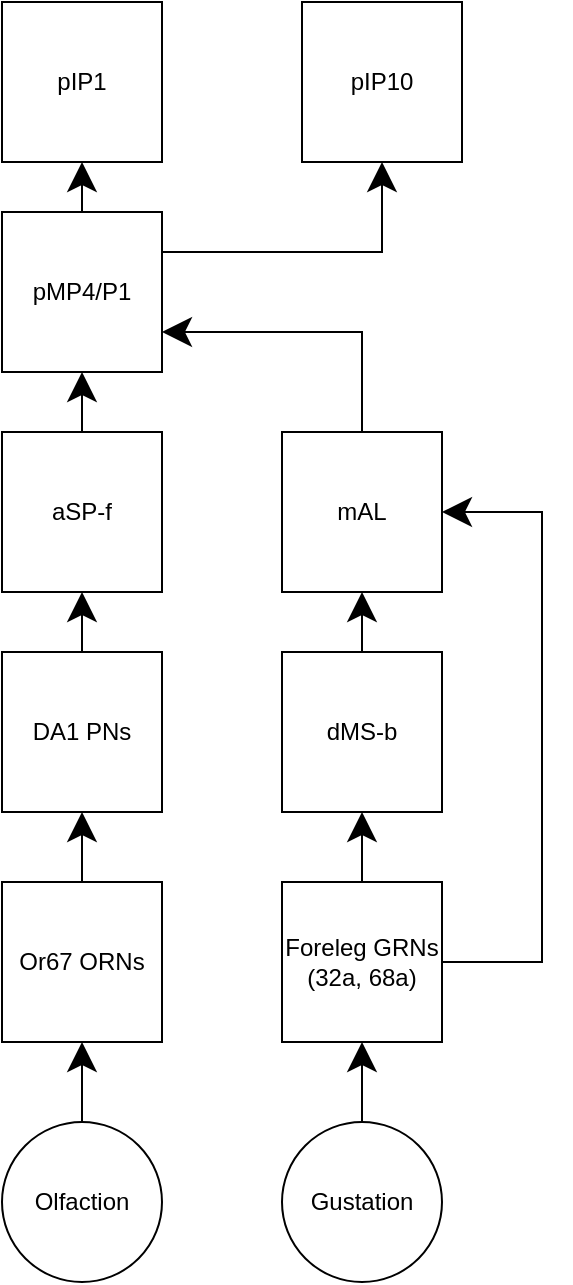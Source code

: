 <mxfile version="13.7.4" type="github" pages="7">
  <diagram id="HAEKMg4tziKl4eJ4Gmnb" name="Kohl et al 2015">
    <mxGraphModel dx="1422" dy="883" grid="1" gridSize="10" guides="1" tooltips="1" connect="1" arrows="1" fold="1" page="1" pageScale="1" pageWidth="850" pageHeight="1100" math="0" shadow="0">
      <root>
        <mxCell id="x3MN4nBLzFLnivgzi9mp-0" />
        <mxCell id="x3MN4nBLzFLnivgzi9mp-1" parent="x3MN4nBLzFLnivgzi9mp-0" />
        <mxCell id="x3MN4nBLzFLnivgzi9mp-2" style="edgeStyle=orthogonalEdgeStyle;rounded=0;orthogonalLoop=1;jettySize=auto;html=1;exitX=0.5;exitY=0;exitDx=0;exitDy=0;entryX=1;entryY=0.75;entryDx=0;entryDy=0;endArrow=classic;endFill=1;endSize=12;" parent="x3MN4nBLzFLnivgzi9mp-1" source="x3MN4nBLzFLnivgzi9mp-3" target="x3MN4nBLzFLnivgzi9mp-8" edge="1">
          <mxGeometry relative="1" as="geometry" />
        </mxCell>
        <mxCell id="x3MN4nBLzFLnivgzi9mp-3" value="&lt;div align=&quot;center&quot;&gt;mAL&lt;/div&gt;" style="whiteSpace=wrap;html=1;aspect=fixed;align=center;" parent="x3MN4nBLzFLnivgzi9mp-1" vertex="1">
          <mxGeometry x="163" y="235" width="80" height="80" as="geometry" />
        </mxCell>
        <mxCell id="x3MN4nBLzFLnivgzi9mp-4" value="pIP10" style="whiteSpace=wrap;html=1;aspect=fixed;align=center;" parent="x3MN4nBLzFLnivgzi9mp-1" vertex="1">
          <mxGeometry x="173" y="20" width="80" height="80" as="geometry" />
        </mxCell>
        <mxCell id="x3MN4nBLzFLnivgzi9mp-5" value="&lt;div align=&quot;center&quot;&gt;pIP1&lt;/div&gt;" style="whiteSpace=wrap;html=1;aspect=fixed;align=center;" parent="x3MN4nBLzFLnivgzi9mp-1" vertex="1">
          <mxGeometry x="23" y="20" width="80" height="80" as="geometry" />
        </mxCell>
        <mxCell id="x3MN4nBLzFLnivgzi9mp-6" style="edgeStyle=orthogonalEdgeStyle;rounded=0;orthogonalLoop=1;jettySize=auto;html=1;endArrow=classic;endFill=1;endSize=12;" parent="x3MN4nBLzFLnivgzi9mp-1" source="x3MN4nBLzFLnivgzi9mp-8" target="x3MN4nBLzFLnivgzi9mp-5" edge="1">
          <mxGeometry relative="1" as="geometry" />
        </mxCell>
        <mxCell id="x3MN4nBLzFLnivgzi9mp-7" style="edgeStyle=orthogonalEdgeStyle;rounded=0;orthogonalLoop=1;jettySize=auto;html=1;exitX=1;exitY=0.25;exitDx=0;exitDy=0;entryX=0.5;entryY=1;entryDx=0;entryDy=0;endArrow=classic;endFill=1;endSize=12;" parent="x3MN4nBLzFLnivgzi9mp-1" source="x3MN4nBLzFLnivgzi9mp-8" target="x3MN4nBLzFLnivgzi9mp-4" edge="1">
          <mxGeometry relative="1" as="geometry" />
        </mxCell>
        <mxCell id="x3MN4nBLzFLnivgzi9mp-8" value="pMP4/P1" style="whiteSpace=wrap;html=1;aspect=fixed;align=center;" parent="x3MN4nBLzFLnivgzi9mp-1" vertex="1">
          <mxGeometry x="23" y="125" width="80" height="80" as="geometry" />
        </mxCell>
        <mxCell id="x3MN4nBLzFLnivgzi9mp-9" style="edgeStyle=orthogonalEdgeStyle;rounded=0;orthogonalLoop=1;jettySize=auto;html=1;endArrow=classic;endFill=1;endSize=12;" parent="x3MN4nBLzFLnivgzi9mp-1" source="x3MN4nBLzFLnivgzi9mp-10" target="x3MN4nBLzFLnivgzi9mp-8" edge="1">
          <mxGeometry relative="1" as="geometry" />
        </mxCell>
        <mxCell id="x3MN4nBLzFLnivgzi9mp-10" value="aSP-f" style="whiteSpace=wrap;html=1;aspect=fixed;align=center;" parent="x3MN4nBLzFLnivgzi9mp-1" vertex="1">
          <mxGeometry x="23" y="235" width="80" height="80" as="geometry" />
        </mxCell>
        <mxCell id="x3MN4nBLzFLnivgzi9mp-11" style="edgeStyle=orthogonalEdgeStyle;rounded=0;orthogonalLoop=1;jettySize=auto;html=1;endArrow=classic;endFill=1;endSize=12;" parent="x3MN4nBLzFLnivgzi9mp-1" source="x3MN4nBLzFLnivgzi9mp-12" target="x3MN4nBLzFLnivgzi9mp-10" edge="1">
          <mxGeometry relative="1" as="geometry" />
        </mxCell>
        <mxCell id="x3MN4nBLzFLnivgzi9mp-12" value="DA1 PNs" style="whiteSpace=wrap;html=1;aspect=fixed;align=center;" parent="x3MN4nBLzFLnivgzi9mp-1" vertex="1">
          <mxGeometry x="23" y="345" width="80" height="80" as="geometry" />
        </mxCell>
        <mxCell id="x3MN4nBLzFLnivgzi9mp-13" style="edgeStyle=orthogonalEdgeStyle;rounded=0;orthogonalLoop=1;jettySize=auto;html=1;entryX=0.5;entryY=1;entryDx=0;entryDy=0;endArrow=classic;endFill=1;endSize=12;" parent="x3MN4nBLzFLnivgzi9mp-1" source="x3MN4nBLzFLnivgzi9mp-14" target="x3MN4nBLzFLnivgzi9mp-3" edge="1">
          <mxGeometry relative="1" as="geometry" />
        </mxCell>
        <mxCell id="x3MN4nBLzFLnivgzi9mp-14" value="dMS-b" style="whiteSpace=wrap;html=1;aspect=fixed;align=center;" parent="x3MN4nBLzFLnivgzi9mp-1" vertex="1">
          <mxGeometry x="163" y="345" width="80" height="80" as="geometry" />
        </mxCell>
        <mxCell id="x3MN4nBLzFLnivgzi9mp-15" style="edgeStyle=orthogonalEdgeStyle;rounded=0;orthogonalLoop=1;jettySize=auto;html=1;exitX=0.5;exitY=0;exitDx=0;exitDy=0;entryX=0.5;entryY=1;entryDx=0;entryDy=0;endArrow=classic;endFill=1;endSize=12;" parent="x3MN4nBLzFLnivgzi9mp-1" source="x3MN4nBLzFLnivgzi9mp-16" target="x3MN4nBLzFLnivgzi9mp-12" edge="1">
          <mxGeometry relative="1" as="geometry" />
        </mxCell>
        <mxCell id="x3MN4nBLzFLnivgzi9mp-16" value="Or67 ORNs" style="whiteSpace=wrap;html=1;aspect=fixed;align=center;" parent="x3MN4nBLzFLnivgzi9mp-1" vertex="1">
          <mxGeometry x="23" y="460" width="80" height="80" as="geometry" />
        </mxCell>
        <mxCell id="x3MN4nBLzFLnivgzi9mp-17" style="edgeStyle=orthogonalEdgeStyle;rounded=0;orthogonalLoop=1;jettySize=auto;html=1;exitX=0.5;exitY=0;exitDx=0;exitDy=0;entryX=0.5;entryY=1;entryDx=0;entryDy=0;endArrow=classic;endFill=1;endSize=12;" parent="x3MN4nBLzFLnivgzi9mp-1" source="x3MN4nBLzFLnivgzi9mp-19" target="x3MN4nBLzFLnivgzi9mp-14" edge="1">
          <mxGeometry relative="1" as="geometry" />
        </mxCell>
        <mxCell id="x3MN4nBLzFLnivgzi9mp-18" style="edgeStyle=orthogonalEdgeStyle;rounded=0;orthogonalLoop=1;jettySize=auto;html=1;exitX=1;exitY=0.5;exitDx=0;exitDy=0;entryX=1;entryY=0.5;entryDx=0;entryDy=0;endArrow=classic;endFill=1;endSize=12;" parent="x3MN4nBLzFLnivgzi9mp-1" source="x3MN4nBLzFLnivgzi9mp-19" target="x3MN4nBLzFLnivgzi9mp-3" edge="1">
          <mxGeometry relative="1" as="geometry">
            <Array as="points">
              <mxPoint x="293" y="500" />
              <mxPoint x="293" y="275" />
            </Array>
          </mxGeometry>
        </mxCell>
        <mxCell id="x3MN4nBLzFLnivgzi9mp-19" value="Foreleg GRNs (32a, 68a)" style="whiteSpace=wrap;html=1;aspect=fixed;align=center;" parent="x3MN4nBLzFLnivgzi9mp-1" vertex="1">
          <mxGeometry x="163" y="460" width="80" height="80" as="geometry" />
        </mxCell>
        <mxCell id="x3MN4nBLzFLnivgzi9mp-20" style="edgeStyle=orthogonalEdgeStyle;rounded=0;orthogonalLoop=1;jettySize=auto;html=1;exitX=0.5;exitY=0;exitDx=0;exitDy=0;entryX=0.5;entryY=1;entryDx=0;entryDy=0;endArrow=classic;endFill=1;endSize=12;" parent="x3MN4nBLzFLnivgzi9mp-1" source="x3MN4nBLzFLnivgzi9mp-21" target="x3MN4nBLzFLnivgzi9mp-16" edge="1">
          <mxGeometry relative="1" as="geometry" />
        </mxCell>
        <mxCell id="x3MN4nBLzFLnivgzi9mp-21" value="Olfaction" style="ellipse;whiteSpace=wrap;html=1;aspect=fixed;" parent="x3MN4nBLzFLnivgzi9mp-1" vertex="1">
          <mxGeometry x="23" y="580" width="80" height="80" as="geometry" />
        </mxCell>
        <mxCell id="x3MN4nBLzFLnivgzi9mp-22" style="edgeStyle=orthogonalEdgeStyle;rounded=0;orthogonalLoop=1;jettySize=auto;html=1;exitX=0.5;exitY=0;exitDx=0;exitDy=0;endArrow=classic;endFill=1;endSize=12;" parent="x3MN4nBLzFLnivgzi9mp-1" source="x3MN4nBLzFLnivgzi9mp-23" target="x3MN4nBLzFLnivgzi9mp-19" edge="1">
          <mxGeometry relative="1" as="geometry" />
        </mxCell>
        <mxCell id="x3MN4nBLzFLnivgzi9mp-23" value="Gustation" style="ellipse;whiteSpace=wrap;html=1;aspect=fixed;" parent="x3MN4nBLzFLnivgzi9mp-1" vertex="1">
          <mxGeometry x="163" y="580" width="80" height="80" as="geometry" />
        </mxCell>
      </root>
    </mxGraphModel>
  </diagram>
  <diagram id="xgtrVyqsmGZuX8xLal1F" name="Lenschow et al 2020">
    <mxGraphModel dx="1422" dy="803" grid="1" gridSize="10" guides="1" tooltips="1" connect="1" arrows="1" fold="1" page="1" pageScale="1" pageWidth="850" pageHeight="1100" math="0" shadow="0">
      <root>
        <mxCell id="jmsPf2MKaHgtDsL1jpYL-0" />
        <mxCell id="jmsPf2MKaHgtDsL1jpYL-1" parent="jmsPf2MKaHgtDsL1jpYL-0" />
        <mxCell id="2bMYdWWOetrubPTTGAmI-21" style="edgeStyle=orthogonalEdgeStyle;rounded=0;orthogonalLoop=1;jettySize=auto;html=1;entryX=0.5;entryY=1;entryDx=0;entryDy=0;" parent="jmsPf2MKaHgtDsL1jpYL-1" source="2bMYdWWOetrubPTTGAmI-1" target="2bMYdWWOetrubPTTGAmI-3" edge="1">
          <mxGeometry relative="1" as="geometry" />
        </mxCell>
        <mxCell id="2bMYdWWOetrubPTTGAmI-23" style="edgeStyle=orthogonalEdgeStyle;rounded=0;orthogonalLoop=1;jettySize=auto;html=1;entryX=0.5;entryY=1;entryDx=0;entryDy=0;" parent="jmsPf2MKaHgtDsL1jpYL-1" source="2bMYdWWOetrubPTTGAmI-1" target="2bMYdWWOetrubPTTGAmI-2" edge="1">
          <mxGeometry relative="1" as="geometry" />
        </mxCell>
        <mxCell id="2bMYdWWOetrubPTTGAmI-1" value="vAB3" style="whiteSpace=wrap;html=1;aspect=fixed;" parent="jmsPf2MKaHgtDsL1jpYL-1" vertex="1">
          <mxGeometry x="405" y="305" width="80" height="80" as="geometry" />
        </mxCell>
        <mxCell id="2bMYdWWOetrubPTTGAmI-2" value="mAL" style="whiteSpace=wrap;html=1;aspect=fixed;" parent="jmsPf2MKaHgtDsL1jpYL-1" vertex="1">
          <mxGeometry x="290" y="190" width="80" height="80" as="geometry" />
        </mxCell>
        <mxCell id="2bMYdWWOetrubPTTGAmI-3" value="P1" style="whiteSpace=wrap;html=1;aspect=fixed;" parent="jmsPf2MKaHgtDsL1jpYL-1" vertex="1">
          <mxGeometry x="405" y="90" width="80" height="80" as="geometry" />
        </mxCell>
        <mxCell id="2bMYdWWOetrubPTTGAmI-9" value="" style="edgeStyle=segmentEdgeStyle;endArrow=oval;html=1;exitX=0.5;exitY=0;exitDx=0;exitDy=0;endSize=12;endFill=1;" parent="jmsPf2MKaHgtDsL1jpYL-1" source="2bMYdWWOetrubPTTGAmI-2" edge="1">
          <mxGeometry width="50" height="50" relative="1" as="geometry">
            <mxPoint x="630" y="360" as="sourcePoint" />
            <mxPoint x="400" y="150" as="targetPoint" />
            <Array as="points">
              <mxPoint x="330" y="150" />
            </Array>
          </mxGeometry>
        </mxCell>
        <mxCell id="2bMYdWWOetrubPTTGAmI-12" style="edgeStyle=orthogonalEdgeStyle;rounded=0;orthogonalLoop=1;jettySize=auto;html=1;entryX=0.5;entryY=1;entryDx=0;entryDy=0;" parent="jmsPf2MKaHgtDsL1jpYL-1" source="2bMYdWWOetrubPTTGAmI-10" target="2bMYdWWOetrubPTTGAmI-11" edge="1">
          <mxGeometry relative="1" as="geometry" />
        </mxCell>
        <mxCell id="2bMYdWWOetrubPTTGAmI-10" value="&lt;div&gt;IR52a&lt;/div&gt;&lt;div&gt;(wing)&lt;br&gt;&lt;/div&gt;" style="whiteSpace=wrap;html=1;aspect=fixed;align=center;" parent="jmsPf2MKaHgtDsL1jpYL-1" vertex="1">
          <mxGeometry x="625" y="305" width="80" height="80" as="geometry" />
        </mxCell>
        <mxCell id="2bMYdWWOetrubPTTGAmI-11" value="SEZ" style="whiteSpace=wrap;html=1;aspect=fixed;align=center;" parent="jmsPf2MKaHgtDsL1jpYL-1" vertex="1">
          <mxGeometry x="625" y="160" width="80" height="80" as="geometry" />
        </mxCell>
        <mxCell id="2bMYdWWOetrubPTTGAmI-22" style="edgeStyle=orthogonalEdgeStyle;rounded=0;orthogonalLoop=1;jettySize=auto;html=1;entryX=1;entryY=0.5;entryDx=0;entryDy=0;exitX=0.5;exitY=0;exitDx=0;exitDy=0;" parent="jmsPf2MKaHgtDsL1jpYL-1" source="2bMYdWWOetrubPTTGAmI-17" target="2bMYdWWOetrubPTTGAmI-3" edge="1">
          <mxGeometry relative="1" as="geometry" />
        </mxCell>
        <mxCell id="2bMYdWWOetrubPTTGAmI-17" value="&lt;div&gt;PPN1&lt;br&gt;&lt;/div&gt;" style="whiteSpace=wrap;html=1;aspect=fixed;align=center;" parent="jmsPf2MKaHgtDsL1jpYL-1" vertex="1">
          <mxGeometry x="515" y="305" width="80" height="80" as="geometry" />
        </mxCell>
        <mxCell id="2bMYdWWOetrubPTTGAmI-25" value="&lt;div align=&quot;center&quot;&gt;Activating leads to &lt;br&gt;&lt;/div&gt;&lt;div align=&quot;center&quot;&gt;robust courtship initiation.&lt;/div&gt;" style="text;whiteSpace=wrap;html=1;align=center;" parent="jmsPf2MKaHgtDsL1jpYL-1" vertex="1">
          <mxGeometry x="590" y="410" width="150" height="30" as="geometry" />
        </mxCell>
        <mxCell id="2bMYdWWOetrubPTTGAmI-26" value="Courtship Initiation [IN MALES]" style="text;html=1;strokeColor=none;fillColor=none;align=center;verticalAlign=middle;whiteSpace=wrap;rounded=0;" parent="jmsPf2MKaHgtDsL1jpYL-1" vertex="1">
          <mxGeometry x="400" y="30" width="180" height="20" as="geometry" />
        </mxCell>
        <mxCell id="2bMYdWWOetrubPTTGAmI-27" value="&lt;div&gt;female pheromonal cues&lt;/div&gt;&lt;div&gt;and&lt;/div&gt;&lt;div&gt;promoting courtship&lt;/div&gt;" style="text;html=1;align=center;verticalAlign=middle;resizable=0;points=[];autosize=1;" parent="jmsPf2MKaHgtDsL1jpYL-1" vertex="1">
          <mxGeometry x="420" y="400" width="150" height="50" as="geometry" />
        </mxCell>
        <mxCell id="2bMYdWWOetrubPTTGAmI-33" style="edgeStyle=orthogonalEdgeStyle;rounded=0;orthogonalLoop=1;jettySize=auto;html=1;entryX=0;entryY=0.5;entryDx=0;entryDy=0;endArrow=classic;endFill=1;exitX=0.5;exitY=0;exitDx=0;exitDy=0;" parent="jmsPf2MKaHgtDsL1jpYL-1" source="2bMYdWWOetrubPTTGAmI-28" target="2bMYdWWOetrubPTTGAmI-3" edge="1">
          <mxGeometry relative="1" as="geometry">
            <Array as="points">
              <mxPoint x="117" y="130" />
            </Array>
          </mxGeometry>
        </mxCell>
        <mxCell id="2bMYdWWOetrubPTTGAmI-28" value="DC1 (?)" style="whiteSpace=wrap;html=1;aspect=fixed;align=center;" parent="jmsPf2MKaHgtDsL1jpYL-1" vertex="1">
          <mxGeometry x="76.5" y="250" width="80" height="80" as="geometry" />
        </mxCell>
        <mxCell id="2bMYdWWOetrubPTTGAmI-30" value="&lt;div&gt;DC1 combined with LC1 transmit cVA information to P1, having a net balance inhibition.&lt;br&gt;&lt;/div&gt;&lt;div&gt;&lt;br&gt;&lt;/div&gt;&lt;div&gt;male recognition and &lt;br&gt;&lt;/div&gt;&lt;div&gt;net inhibition of P1 and courtship/aggression.&lt;/div&gt;" style="text;whiteSpace=wrap;html=1;align=center;" parent="jmsPf2MKaHgtDsL1jpYL-1" vertex="1">
          <mxGeometry x="20" y="370" width="147" height="130" as="geometry" />
        </mxCell>
        <mxCell id="a_C44FrdEQaE3YpkFW8d-0" value="&lt;div&gt;PPN1&lt;br&gt;&lt;/div&gt;" style="whiteSpace=wrap;html=1;aspect=fixed;align=center;" parent="jmsPf2MKaHgtDsL1jpYL-1" vertex="1">
          <mxGeometry x="515" y="305" width="80" height="80" as="geometry" />
        </mxCell>
        <mxCell id="a_C44FrdEQaE3YpkFW8d-1" value="P1" style="whiteSpace=wrap;html=1;aspect=fixed;" parent="jmsPf2MKaHgtDsL1jpYL-1" vertex="1">
          <mxGeometry x="405" y="90" width="80" height="80" as="geometry" />
        </mxCell>
        <mxCell id="a_C44FrdEQaE3YpkFW8d-2" style="edgeStyle=orthogonalEdgeStyle;rounded=0;orthogonalLoop=1;jettySize=auto;html=1;entryX=1;entryY=0.5;entryDx=0;entryDy=0;exitX=0.5;exitY=0;exitDx=0;exitDy=0;" parent="jmsPf2MKaHgtDsL1jpYL-1" source="a_C44FrdEQaE3YpkFW8d-0" target="a_C44FrdEQaE3YpkFW8d-1" edge="1">
          <mxGeometry relative="1" as="geometry" />
        </mxCell>
        <mxCell id="pG4sBzKDSvtDl9S4-WPK-2" style="edgeStyle=orthogonalEdgeStyle;rounded=0;orthogonalLoop=1;jettySize=auto;html=1;endArrow=oval;endFill=1;endSize=12;exitX=0.5;exitY=0;exitDx=0;exitDy=0;" parent="jmsPf2MKaHgtDsL1jpYL-1" source="pG4sBzKDSvtDl9S4-WPK-3" edge="1">
          <mxGeometry relative="1" as="geometry">
            <mxPoint x="280" y="250" as="targetPoint" />
            <Array as="points">
              <mxPoint x="230" y="250" />
            </Array>
          </mxGeometry>
        </mxCell>
        <mxCell id="pG4sBzKDSvtDl9S4-WPK-3" value="LC1" style="whiteSpace=wrap;html=1;aspect=fixed;align=center;" parent="jmsPf2MKaHgtDsL1jpYL-1" vertex="1">
          <mxGeometry x="190" y="410" width="80" height="80" as="geometry" />
        </mxCell>
        <mxCell id="pG4sBzKDSvtDl9S4-WPK-4" value="&lt;div&gt;disinhibit pC1 via mAL&lt;/div&gt;&lt;div&gt;to promote aggression&lt;/div&gt;" style="text;html=1;align=center;verticalAlign=middle;resizable=0;points=[];autosize=1;" parent="jmsPf2MKaHgtDsL1jpYL-1" vertex="1">
          <mxGeometry x="210" y="500" width="140" height="30" as="geometry" />
        </mxCell>
      </root>
    </mxGraphModel>
  </diagram>
  <diagram id="40HLn7dN2ULszAhkALPA" name="Seeholzer et al 2018">
    <mxGraphModel dx="1422" dy="803" grid="1" gridSize="10" guides="1" tooltips="1" connect="1" arrows="1" fold="1" page="1" pageScale="1" pageWidth="850" pageHeight="1100" math="0" shadow="0">
      <root>
        <mxCell id="c4f9iybmT5-ZwOeRZAYu-0" />
        <mxCell id="c4f9iybmT5-ZwOeRZAYu-1" parent="c4f9iybmT5-ZwOeRZAYu-0" />
        <mxCell id="6DXRFhCIaKs5y8DDtORp-0" style="edgeStyle=orthogonalEdgeStyle;rounded=0;orthogonalLoop=1;jettySize=auto;html=1;entryX=1;entryY=0.5;entryDx=0;entryDy=0;endArrow=classic;endFill=1;endSize=12;" parent="c4f9iybmT5-ZwOeRZAYu-1" source="6DXRFhCIaKs5y8DDtORp-1" target="6DXRFhCIaKs5y8DDtORp-3" edge="1">
          <mxGeometry relative="1" as="geometry">
            <Array as="points">
              <mxPoint x="270" y="220" />
              <mxPoint x="270" y="50" />
            </Array>
          </mxGeometry>
        </mxCell>
        <mxCell id="6DXRFhCIaKs5y8DDtORp-1" value="vAB3" style="whiteSpace=wrap;html=1;aspect=fixed;" parent="c4f9iybmT5-ZwOeRZAYu-1" vertex="1">
          <mxGeometry x="120" y="180" width="80" height="80" as="geometry" />
        </mxCell>
        <mxCell id="6DXRFhCIaKs5y8DDtORp-2" value="mAL" style="whiteSpace=wrap;html=1;aspect=fixed;" parent="c4f9iybmT5-ZwOeRZAYu-1" vertex="1">
          <mxGeometry x="10" y="100" width="80" height="80" as="geometry" />
        </mxCell>
        <mxCell id="6DXRFhCIaKs5y8DDtORp-3" value="P1" style="whiteSpace=wrap;html=1;aspect=fixed;" parent="c4f9iybmT5-ZwOeRZAYu-1" vertex="1">
          <mxGeometry x="120" y="10" width="80" height="80" as="geometry" />
        </mxCell>
        <mxCell id="6DXRFhCIaKs5y8DDtORp-4" value="&lt;div&gt;Ppk23&lt;/div&gt;&lt;div&gt;(male forelegs)&lt;/div&gt;" style="whiteSpace=wrap;html=1;aspect=fixed;" parent="c4f9iybmT5-ZwOeRZAYu-1" vertex="1">
          <mxGeometry x="120" y="300" width="80" height="80" as="geometry" />
        </mxCell>
        <mxCell id="6DXRFhCIaKs5y8DDtORp-5" value="7, 11 - HD" style="ellipse;whiteSpace=wrap;html=1;aspect=fixed;" parent="c4f9iybmT5-ZwOeRZAYu-1" vertex="1">
          <mxGeometry x="120" y="420" width="80" height="80" as="geometry" />
        </mxCell>
        <mxCell id="6DXRFhCIaKs5y8DDtORp-6" value="" style="endArrow=classic;html=1;entryX=0.5;entryY=1;entryDx=0;entryDy=0;exitX=0.5;exitY=0;exitDx=0;exitDy=0;endSize=12;" parent="c4f9iybmT5-ZwOeRZAYu-1" source="6DXRFhCIaKs5y8DDtORp-5" target="6DXRFhCIaKs5y8DDtORp-4" edge="1">
          <mxGeometry width="50" height="50" relative="1" as="geometry">
            <mxPoint x="160" y="460" as="sourcePoint" />
            <mxPoint x="400" y="180" as="targetPoint" />
          </mxGeometry>
        </mxCell>
        <mxCell id="6DXRFhCIaKs5y8DDtORp-7" value="" style="endArrow=classic;html=1;exitX=0.5;exitY=0;exitDx=0;exitDy=0;entryX=0.5;entryY=1;entryDx=0;entryDy=0;endSize=12;" parent="c4f9iybmT5-ZwOeRZAYu-1" source="6DXRFhCIaKs5y8DDtORp-4" target="6DXRFhCIaKs5y8DDtORp-1" edge="1">
          <mxGeometry width="50" height="50" relative="1" as="geometry">
            <mxPoint x="350" y="300" as="sourcePoint" />
            <mxPoint x="400" y="250" as="targetPoint" />
          </mxGeometry>
        </mxCell>
        <mxCell id="6DXRFhCIaKs5y8DDtORp-8" value="" style="edgeStyle=elbowEdgeStyle;elbow=vertical;endArrow=classic;html=1;exitX=0;exitY=0.5;exitDx=0;exitDy=0;entryX=0.5;entryY=1;entryDx=0;entryDy=0;endSize=12;" parent="c4f9iybmT5-ZwOeRZAYu-1" source="6DXRFhCIaKs5y8DDtORp-1" target="6DXRFhCIaKs5y8DDtORp-2" edge="1">
          <mxGeometry width="50" height="50" relative="1" as="geometry">
            <mxPoint x="350" y="300" as="sourcePoint" />
            <mxPoint x="400" y="250" as="targetPoint" />
            <Array as="points">
              <mxPoint x="70" y="220" />
            </Array>
          </mxGeometry>
        </mxCell>
        <mxCell id="6DXRFhCIaKs5y8DDtORp-9" value="" style="edgeStyle=segmentEdgeStyle;endArrow=diamond;html=1;exitX=0.5;exitY=0;exitDx=0;exitDy=0;entryX=0;entryY=0.5;entryDx=0;entryDy=0;endSize=12;endFill=1;" parent="c4f9iybmT5-ZwOeRZAYu-1" source="6DXRFhCIaKs5y8DDtORp-2" target="6DXRFhCIaKs5y8DDtORp-3" edge="1">
          <mxGeometry width="50" height="50" relative="1" as="geometry">
            <mxPoint x="350" y="300" as="sourcePoint" />
            <mxPoint x="400" y="250" as="targetPoint" />
            <Array as="points">
              <mxPoint x="50" y="50" />
            </Array>
          </mxGeometry>
        </mxCell>
        <mxCell id="6DXRFhCIaKs5y8DDtORp-10" value="Seeholzer et al 2018" style="text;html=1;align=center;verticalAlign=middle;resizable=0;points=[];autosize=1;" parent="c4f9iybmT5-ZwOeRZAYu-1" vertex="1">
          <mxGeometry x="325" y="20" width="130" height="20" as="geometry" />
        </mxCell>
        <mxCell id="6DXRFhCIaKs5y8DDtORp-11" value="&lt;div&gt;Ihibition from mAL to P1 differs from melanogaster and simulans,&lt;/div&gt;&lt;div&gt;as only in simulans it is enough to overcome stimulation from vAB3.&lt;/div&gt;" style="text;html=1;align=left;verticalAlign=middle;resizable=0;points=[];autosize=1;" parent="c4f9iybmT5-ZwOeRZAYu-1" vertex="1">
          <mxGeometry x="325" y="60" width="380" height="30" as="geometry" />
        </mxCell>
        <mxCell id="6DXRFhCIaKs5y8DDtORp-12" value="&lt;div&gt;alterations in excitatory and inhibitory input to this population may&lt;/div&gt;&lt;div&gt;generate divergent responses to the same pheromone cue&lt;/div&gt;" style="text;whiteSpace=wrap;html=1;align=left;" parent="c4f9iybmT5-ZwOeRZAYu-1" vertex="1">
          <mxGeometry x="325" y="155" width="365" height="40" as="geometry" />
        </mxCell>
        <mxCell id="6DXRFhCIaKs5y8DDtORp-13" value="&lt;div&gt;ppk23 results in opposing courtship behavior in both species,&lt;/div&gt;&lt;div&gt;but ppk23+ sensory neurons still elicit comparable pheromone responses.&lt;/div&gt;" style="text;whiteSpace=wrap;html=1;" parent="c4f9iybmT5-ZwOeRZAYu-1" vertex="1">
          <mxGeometry x="325" y="105" width="430" height="40" as="geometry" />
        </mxCell>
      </root>
    </mxGraphModel>
  </diagram>
  <diagram id="MXCee0je9noPlyn-wqTS" name="Kallman et al 2015">
    <mxGraphModel dx="1422" dy="803" grid="1" gridSize="10" guides="1" tooltips="1" connect="1" arrows="1" fold="1" page="1" pageScale="1" pageWidth="850" pageHeight="1100" math="0" shadow="0">
      <root>
        <mxCell id="oKNOoNjIu5xFBNmyebxh-0" />
        <mxCell id="oKNOoNjIu5xFBNmyebxh-1" parent="oKNOoNjIu5xFBNmyebxh-0" />
        <mxCell id="3MFHxQf3zM50XzQT2WFo-5" style="edgeStyle=orthogonalEdgeStyle;rounded=0;orthogonalLoop=1;jettySize=auto;html=1;entryX=0.5;entryY=1;entryDx=0;entryDy=0;endArrow=classic;endFill=1;" parent="oKNOoNjIu5xFBNmyebxh-1" source="oKNOoNjIu5xFBNmyebxh-2" target="3MFHxQf3zM50XzQT2WFo-2" edge="1">
          <mxGeometry relative="1" as="geometry" />
        </mxCell>
        <mxCell id="oKNOoNjIu5xFBNmyebxh-2" value="&lt;div&gt;F cells&lt;/div&gt;&lt;div&gt;[ppk23, ppk25, VGlut]&lt;br&gt;&lt;/div&gt;" style="whiteSpace=wrap;html=1;aspect=fixed;align=center;" parent="oKNOoNjIu5xFBNmyebxh-1" vertex="1">
          <mxGeometry x="270" y="380" width="80" height="80" as="geometry" />
        </mxCell>
        <mxCell id="3MFHxQf3zM50XzQT2WFo-8" style="edgeStyle=orthogonalEdgeStyle;rounded=0;orthogonalLoop=1;jettySize=auto;html=1;entryX=0.5;entryY=1;entryDx=0;entryDy=0;endArrow=classic;endFill=1;" parent="oKNOoNjIu5xFBNmyebxh-1" source="oKNOoNjIu5xFBNmyebxh-3" target="3MFHxQf3zM50XzQT2WFo-0" edge="1">
          <mxGeometry relative="1" as="geometry" />
        </mxCell>
        <mxCell id="oKNOoNjIu5xFBNmyebxh-3" value="&lt;div&gt;M cells&lt;/div&gt;&lt;div&gt;[ppk23]&lt;br&gt;&lt;/div&gt;" style="whiteSpace=wrap;html=1;aspect=fixed;align=center;" parent="oKNOoNjIu5xFBNmyebxh-1" vertex="1">
          <mxGeometry x="50" y="380" width="80" height="80" as="geometry" />
        </mxCell>
        <mxCell id="3MFHxQf3zM50XzQT2WFo-0" value="&lt;div&gt;mAL&lt;/div&gt;&lt;div&gt;[GABA]&lt;br&gt;&lt;/div&gt;" style="whiteSpace=wrap;html=1;aspect=fixed;" parent="oKNOoNjIu5xFBNmyebxh-1" vertex="1">
          <mxGeometry x="50" y="120" width="80" height="80" as="geometry" />
        </mxCell>
        <mxCell id="3MFHxQf3zM50XzQT2WFo-1" value="" style="edgeStyle=segmentEdgeStyle;endArrow=oval;html=1;exitX=0.5;exitY=0;exitDx=0;exitDy=0;endSize=12;endFill=1;" parent="oKNOoNjIu5xFBNmyebxh-1" source="3MFHxQf3zM50XzQT2WFo-0" edge="1">
          <mxGeometry width="50" height="50" relative="1" as="geometry">
            <mxPoint x="390" y="290" as="sourcePoint" />
            <mxPoint x="150" y="60" as="targetPoint" />
            <Array as="points">
              <mxPoint x="90" y="60" />
              <mxPoint x="150" y="60" />
            </Array>
          </mxGeometry>
        </mxCell>
        <mxCell id="3MFHxQf3zM50XzQT2WFo-2" value="&lt;div&gt;PPN1&lt;br&gt;&lt;/div&gt;" style="whiteSpace=wrap;html=1;aspect=fixed;align=center;" parent="oKNOoNjIu5xFBNmyebxh-1" vertex="1">
          <mxGeometry x="270" y="235" width="80" height="80" as="geometry" />
        </mxCell>
        <mxCell id="3MFHxQf3zM50XzQT2WFo-3" value="P1" style="whiteSpace=wrap;html=1;aspect=fixed;" parent="oKNOoNjIu5xFBNmyebxh-1" vertex="1">
          <mxGeometry x="160" y="20" width="80" height="80" as="geometry" />
        </mxCell>
        <mxCell id="3MFHxQf3zM50XzQT2WFo-4" style="edgeStyle=orthogonalEdgeStyle;rounded=0;orthogonalLoop=1;jettySize=auto;html=1;entryX=1;entryY=0.5;entryDx=0;entryDy=0;exitX=0.5;exitY=0;exitDx=0;exitDy=0;" parent="oKNOoNjIu5xFBNmyebxh-1" source="3MFHxQf3zM50XzQT2WFo-2" target="3MFHxQf3zM50XzQT2WFo-3" edge="1">
          <mxGeometry relative="1" as="geometry" />
        </mxCell>
        <mxCell id="3MFHxQf3zM50XzQT2WFo-7" value="" style="endArrow=classic;html=1;exitX=0;exitY=0;exitDx=0;exitDy=0;entryX=1;entryY=1;entryDx=0;entryDy=0;dashed=1;" parent="oKNOoNjIu5xFBNmyebxh-1" source="oKNOoNjIu5xFBNmyebxh-2" target="3MFHxQf3zM50XzQT2WFo-0" edge="1">
          <mxGeometry width="50" height="50" relative="1" as="geometry">
            <mxPoint x="110" y="330" as="sourcePoint" />
            <mxPoint x="160" y="280" as="targetPoint" />
          </mxGeometry>
        </mxCell>
        <mxCell id="3MFHxQf3zM50XzQT2WFo-9" value="Central" style="text;html=1;strokeColor=none;fillColor=none;align=center;verticalAlign=middle;whiteSpace=wrap;rounded=0;" parent="oKNOoNjIu5xFBNmyebxh-1" vertex="1">
          <mxGeometry x="420" y="110" width="40" height="20" as="geometry" />
        </mxCell>
        <mxCell id="3MFHxQf3zM50XzQT2WFo-10" value="VNC" style="text;html=1;strokeColor=none;fillColor=none;align=center;verticalAlign=middle;whiteSpace=wrap;rounded=0;" parent="oKNOoNjIu5xFBNmyebxh-1" vertex="1">
          <mxGeometry x="420" y="265" width="40" height="20" as="geometry" />
        </mxCell>
        <mxCell id="3MFHxQf3zM50XzQT2WFo-12" value="legs" style="text;html=1;strokeColor=none;fillColor=none;align=center;verticalAlign=middle;whiteSpace=wrap;rounded=0;" parent="oKNOoNjIu5xFBNmyebxh-1" vertex="1">
          <mxGeometry x="420" y="410" width="40" height="20" as="geometry" />
        </mxCell>
      </root>
    </mxGraphModel>
  </diagram>
  <diagram id="r3H7K5hMHK8kTNrMpxOG" name="Clowney et al 2015">
    <mxGraphModel dx="1422" dy="803" grid="1" gridSize="10" guides="1" tooltips="1" connect="1" arrows="1" fold="1" page="1" pageScale="1" pageWidth="850" pageHeight="1100" math="0" shadow="0">
      <root>
        <mxCell id="KQNqZ7DZFQ9W5Vag3FXr-0" />
        <mxCell id="KQNqZ7DZFQ9W5Vag3FXr-1" parent="KQNqZ7DZFQ9W5Vag3FXr-0" />
        <mxCell id="OTFJ0H2C4nnK1UxBgUfl-0" style="edgeStyle=orthogonalEdgeStyle;rounded=0;orthogonalLoop=1;jettySize=auto;html=1;entryX=1;entryY=0.75;entryDx=0;entryDy=0;endArrow=classic;endFill=1;endSize=12;" parent="KQNqZ7DZFQ9W5Vag3FXr-1" source="OTFJ0H2C4nnK1UxBgUfl-1" target="OTFJ0H2C4nnK1UxBgUfl-3" edge="1">
          <mxGeometry relative="1" as="geometry">
            <Array as="points">
              <mxPoint x="420" y="360" />
              <mxPoint x="420" y="210" />
            </Array>
          </mxGeometry>
        </mxCell>
        <mxCell id="OTFJ0H2C4nnK1UxBgUfl-1" value="vAB3" style="whiteSpace=wrap;html=1;aspect=fixed;" parent="KQNqZ7DZFQ9W5Vag3FXr-1" vertex="1">
          <mxGeometry x="270" y="320" width="80" height="80" as="geometry" />
        </mxCell>
        <mxCell id="OTFJ0H2C4nnK1UxBgUfl-2" value="mAL" style="whiteSpace=wrap;html=1;aspect=fixed;" parent="KQNqZ7DZFQ9W5Vag3FXr-1" vertex="1">
          <mxGeometry x="160" y="240" width="80" height="80" as="geometry" />
        </mxCell>
        <mxCell id="OTFJ0H2C4nnK1UxBgUfl-3" value="P1" style="whiteSpace=wrap;html=1;aspect=fixed;" parent="KQNqZ7DZFQ9W5Vag3FXr-1" vertex="1">
          <mxGeometry x="270" y="150" width="80" height="80" as="geometry" />
        </mxCell>
        <mxCell id="OTFJ0H2C4nnK1UxBgUfl-4" value="&lt;div&gt;ppk25&lt;/div&gt;&lt;div&gt;GSNs&lt;/div&gt;&lt;div&gt;(forelegs)&lt;br&gt;&lt;/div&gt;" style="whiteSpace=wrap;html=1;aspect=fixed;" parent="KQNqZ7DZFQ9W5Vag3FXr-1" vertex="1">
          <mxGeometry x="270" y="440" width="80" height="80" as="geometry" />
        </mxCell>
        <mxCell id="OTFJ0H2C4nnK1UxBgUfl-5" value="" style="ellipse;whiteSpace=wrap;html=1;aspect=fixed;" parent="KQNqZ7DZFQ9W5Vag3FXr-1" vertex="1">
          <mxGeometry x="270" y="560" width="80" height="80" as="geometry" />
        </mxCell>
        <mxCell id="OTFJ0H2C4nnK1UxBgUfl-6" value="" style="endArrow=classic;html=1;entryX=0.5;entryY=1;entryDx=0;entryDy=0;exitX=0.5;exitY=0;exitDx=0;exitDy=0;endSize=12;" parent="KQNqZ7DZFQ9W5Vag3FXr-1" source="OTFJ0H2C4nnK1UxBgUfl-5" target="OTFJ0H2C4nnK1UxBgUfl-4" edge="1">
          <mxGeometry width="50" height="50" relative="1" as="geometry">
            <mxPoint x="310" y="600" as="sourcePoint" />
            <mxPoint x="550" y="320" as="targetPoint" />
          </mxGeometry>
        </mxCell>
        <mxCell id="OTFJ0H2C4nnK1UxBgUfl-7" value="" style="endArrow=classic;html=1;exitX=0.5;exitY=0;exitDx=0;exitDy=0;entryX=0.5;entryY=1;entryDx=0;entryDy=0;endSize=12;" parent="KQNqZ7DZFQ9W5Vag3FXr-1" source="OTFJ0H2C4nnK1UxBgUfl-4" target="OTFJ0H2C4nnK1UxBgUfl-1" edge="1">
          <mxGeometry width="50" height="50" relative="1" as="geometry">
            <mxPoint x="500" y="440" as="sourcePoint" />
            <mxPoint x="550" y="390" as="targetPoint" />
          </mxGeometry>
        </mxCell>
        <mxCell id="OTFJ0H2C4nnK1UxBgUfl-8" value="" style="edgeStyle=elbowEdgeStyle;elbow=vertical;endArrow=classic;html=1;exitX=0;exitY=0.5;exitDx=0;exitDy=0;entryX=0.5;entryY=1;entryDx=0;entryDy=0;endSize=12;" parent="KQNqZ7DZFQ9W5Vag3FXr-1" source="OTFJ0H2C4nnK1UxBgUfl-1" target="OTFJ0H2C4nnK1UxBgUfl-2" edge="1">
          <mxGeometry width="50" height="50" relative="1" as="geometry">
            <mxPoint x="500" y="440" as="sourcePoint" />
            <mxPoint x="550" y="390" as="targetPoint" />
            <Array as="points">
              <mxPoint x="220" y="360" />
            </Array>
          </mxGeometry>
        </mxCell>
        <mxCell id="OTFJ0H2C4nnK1UxBgUfl-9" value="" style="edgeStyle=segmentEdgeStyle;endArrow=oval;html=1;exitX=0.5;exitY=0;exitDx=0;exitDy=0;endSize=12;endFill=1;" parent="KQNqZ7DZFQ9W5Vag3FXr-1" source="OTFJ0H2C4nnK1UxBgUfl-2" edge="1">
          <mxGeometry width="50" height="50" relative="1" as="geometry">
            <mxPoint x="500" y="440" as="sourcePoint" />
            <mxPoint x="260" y="190" as="targetPoint" />
            <Array as="points">
              <mxPoint x="200" y="190" />
            </Array>
          </mxGeometry>
        </mxCell>
        <mxCell id="1wpXPOpzoxyVxSCH4cT2-0" value="&lt;div&gt;7, 11 - HD&lt;/div&gt;&lt;div&gt;(female)&lt;/div&gt;" style="ellipse;whiteSpace=wrap;html=1;aspect=fixed;" parent="KQNqZ7DZFQ9W5Vag3FXr-1" vertex="1">
          <mxGeometry x="270" y="560" width="80" height="80" as="geometry" />
        </mxCell>
        <mxCell id="1wpXPOpzoxyVxSCH4cT2-2" style="edgeStyle=orthogonalEdgeStyle;rounded=0;orthogonalLoop=1;jettySize=auto;html=1;endArrow=classic;endFill=1;entryX=0;entryY=0.5;entryDx=0;entryDy=0;exitX=0.5;exitY=0;exitDx=0;exitDy=0;dashed=1;endSize=12;" parent="KQNqZ7DZFQ9W5Vag3FXr-1" source="1wpXPOpzoxyVxSCH4cT2-1" target="OTFJ0H2C4nnK1UxBgUfl-2" edge="1">
          <mxGeometry relative="1" as="geometry">
            <mxPoint x="200" y="320" as="targetPoint" />
            <Array as="points">
              <mxPoint x="110" y="560" />
              <mxPoint x="110" y="280" />
            </Array>
          </mxGeometry>
        </mxCell>
        <mxCell id="1wpXPOpzoxyVxSCH4cT2-1" value="&lt;div&gt;male (mel)&lt;/div&gt;&lt;div&gt;female (sim)&lt;br&gt;&lt;/div&gt;" style="ellipse;whiteSpace=wrap;html=1;aspect=fixed;" parent="KQNqZ7DZFQ9W5Vag3FXr-1" vertex="1">
          <mxGeometry x="70" y="560" width="80" height="80" as="geometry" />
        </mxCell>
        <mxCell id="1wpXPOpzoxyVxSCH4cT2-13" style="edgeStyle=orthogonalEdgeStyle;rounded=0;orthogonalLoop=1;jettySize=auto;html=1;entryX=0.5;entryY=1;entryDx=0;entryDy=0;endArrow=classic;endFill=1;endSize=12;" parent="KQNqZ7DZFQ9W5Vag3FXr-1" source="1wpXPOpzoxyVxSCH4cT2-3" target="1wpXPOpzoxyVxSCH4cT2-4" edge="1">
          <mxGeometry relative="1" as="geometry" />
        </mxCell>
        <mxCell id="1wpXPOpzoxyVxSCH4cT2-3" value="&lt;div&gt;male (mel)&lt;br&gt;&lt;/div&gt;&lt;div&gt;female-mated (mel)&lt;br&gt;&lt;/div&gt;" style="ellipse;whiteSpace=wrap;html=1;aspect=fixed;" parent="KQNqZ7DZFQ9W5Vag3FXr-1" vertex="1">
          <mxGeometry x="500" y="560" width="80" height="80" as="geometry" />
        </mxCell>
        <mxCell id="1wpXPOpzoxyVxSCH4cT2-12" style="edgeStyle=orthogonalEdgeStyle;rounded=0;orthogonalLoop=1;jettySize=auto;html=1;entryX=0.5;entryY=1;entryDx=0;entryDy=0;endArrow=classic;endFill=1;endSize=12;" parent="KQNqZ7DZFQ9W5Vag3FXr-1" source="1wpXPOpzoxyVxSCH4cT2-4" target="1wpXPOpzoxyVxSCH4cT2-5" edge="1">
          <mxGeometry relative="1" as="geometry" />
        </mxCell>
        <mxCell id="1wpXPOpzoxyVxSCH4cT2-4" value="&lt;div&gt;Or67d&lt;/div&gt;&lt;div&gt;OSNs&lt;br&gt;&lt;/div&gt;" style="whiteSpace=wrap;html=1;aspect=fixed;align=center;" parent="KQNqZ7DZFQ9W5Vag3FXr-1" vertex="1">
          <mxGeometry x="500" y="440" width="80" height="80" as="geometry" />
        </mxCell>
        <mxCell id="1wpXPOpzoxyVxSCH4cT2-10" style="edgeStyle=orthogonalEdgeStyle;rounded=0;orthogonalLoop=1;jettySize=auto;html=1;entryX=0.5;entryY=1;entryDx=0;entryDy=0;endArrow=classic;endFill=1;endSize=12;exitX=0.75;exitY=0;exitDx=0;exitDy=0;" parent="KQNqZ7DZFQ9W5Vag3FXr-1" source="1wpXPOpzoxyVxSCH4cT2-5" target="1wpXPOpzoxyVxSCH4cT2-6" edge="1">
          <mxGeometry relative="1" as="geometry">
            <Array as="points">
              <mxPoint x="560" y="300" />
              <mxPoint x="560" y="300" />
            </Array>
          </mxGeometry>
        </mxCell>
        <mxCell id="1wpXPOpzoxyVxSCH4cT2-11" style="edgeStyle=orthogonalEdgeStyle;rounded=0;orthogonalLoop=1;jettySize=auto;html=1;entryX=0.5;entryY=1;entryDx=0;entryDy=0;endArrow=classic;endFill=1;endSize=12;exitX=0.25;exitY=0;exitDx=0;exitDy=0;" parent="KQNqZ7DZFQ9W5Vag3FXr-1" source="1wpXPOpzoxyVxSCH4cT2-5" target="1wpXPOpzoxyVxSCH4cT2-7" edge="1">
          <mxGeometry relative="1" as="geometry" />
        </mxCell>
        <mxCell id="1wpXPOpzoxyVxSCH4cT2-5" value="DA1 PNs" style="whiteSpace=wrap;html=1;aspect=fixed;align=center;" parent="KQNqZ7DZFQ9W5Vag3FXr-1" vertex="1">
          <mxGeometry x="500" y="320" width="80" height="80" as="geometry" />
        </mxCell>
        <mxCell id="1wpXPOpzoxyVxSCH4cT2-8" style="edgeStyle=orthogonalEdgeStyle;rounded=0;orthogonalLoop=1;jettySize=auto;html=1;entryX=0.25;entryY=0;entryDx=0;entryDy=0;dashed=1;endArrow=classic;endFill=1;endSize=12;" parent="KQNqZ7DZFQ9W5Vag3FXr-1" source="1wpXPOpzoxyVxSCH4cT2-6" target="OTFJ0H2C4nnK1UxBgUfl-3" edge="1">
          <mxGeometry relative="1" as="geometry" />
        </mxCell>
        <mxCell id="1wpXPOpzoxyVxSCH4cT2-6" value="DC1" style="whiteSpace=wrap;html=1;aspect=fixed;align=center;" parent="KQNqZ7DZFQ9W5Vag3FXr-1" vertex="1">
          <mxGeometry x="520" y="10" width="80" height="80" as="geometry" />
        </mxCell>
        <mxCell id="1wpXPOpzoxyVxSCH4cT2-9" style="edgeStyle=orthogonalEdgeStyle;rounded=0;orthogonalLoop=1;jettySize=auto;html=1;endArrow=oval;endFill=1;endSize=12;" parent="KQNqZ7DZFQ9W5Vag3FXr-1" source="1wpXPOpzoxyVxSCH4cT2-7" edge="1">
          <mxGeometry relative="1" as="geometry">
            <mxPoint x="360" y="170" as="targetPoint" />
          </mxGeometry>
        </mxCell>
        <mxCell id="1wpXPOpzoxyVxSCH4cT2-7" value="LC1" style="whiteSpace=wrap;html=1;aspect=fixed;align=center;" parent="KQNqZ7DZFQ9W5Vag3FXr-1" vertex="1">
          <mxGeometry x="440" y="130" width="80" height="80" as="geometry" />
        </mxCell>
      </root>
    </mxGraphModel>
  </diagram>
  <diagram id="KBwvTqKHSOVRpT-E19To" name="Ruta et al 2010">
    <mxGraphModel dx="1422" dy="803" grid="1" gridSize="10" guides="1" tooltips="1" connect="1" arrows="1" fold="1" page="1" pageScale="1" pageWidth="850" pageHeight="1100" math="0" shadow="0">
      <root>
        <mxCell id="9WSpa3t6GKZrOBWArn4--0" />
        <mxCell id="9WSpa3t6GKZrOBWArn4--1" parent="9WSpa3t6GKZrOBWArn4--0" />
        <mxCell id="9WSpa3t6GKZrOBWArn4--4" style="edgeStyle=orthogonalEdgeStyle;rounded=0;orthogonalLoop=1;jettySize=auto;html=1;entryX=0.5;entryY=1;entryDx=0;entryDy=0;endArrow=classic;endFill=1;endSize=12;" parent="9WSpa3t6GKZrOBWArn4--1" source="9WSpa3t6GKZrOBWArn4--5" target="9WSpa3t6GKZrOBWArn4--8" edge="1">
          <mxGeometry relative="1" as="geometry" />
        </mxCell>
        <mxCell id="9WSpa3t6GKZrOBWArn4--5" value="&lt;div&gt;Or67d&lt;/div&gt;&lt;div&gt;OSNs&lt;br&gt;&lt;/div&gt;" style="whiteSpace=wrap;html=1;aspect=fixed;align=center;" parent="9WSpa3t6GKZrOBWArn4--1" vertex="1">
          <mxGeometry x="120" y="530" width="80" height="80" as="geometry" />
        </mxCell>
        <mxCell id="9WSpa3t6GKZrOBWArn4--6" style="edgeStyle=orthogonalEdgeStyle;rounded=0;orthogonalLoop=1;jettySize=auto;html=1;entryX=0.5;entryY=1;entryDx=0;entryDy=0;endArrow=classic;endFill=1;endSize=12;exitX=0.75;exitY=0;exitDx=0;exitDy=0;" parent="9WSpa3t6GKZrOBWArn4--1" source="9WSpa3t6GKZrOBWArn4--8" target="9WSpa3t6GKZrOBWArn4--9" edge="1">
          <mxGeometry relative="1" as="geometry">
            <Array as="points">
              <mxPoint x="180" y="450" />
              <mxPoint x="180" y="450" />
            </Array>
          </mxGeometry>
        </mxCell>
        <mxCell id="9WSpa3t6GKZrOBWArn4--7" style="edgeStyle=orthogonalEdgeStyle;rounded=0;orthogonalLoop=1;jettySize=auto;html=1;entryX=0.5;entryY=1;entryDx=0;entryDy=0;endArrow=classic;endFill=1;endSize=12;exitX=0.25;exitY=0;exitDx=0;exitDy=0;" parent="9WSpa3t6GKZrOBWArn4--1" source="9WSpa3t6GKZrOBWArn4--8" target="9WSpa3t6GKZrOBWArn4--10" edge="1">
          <mxGeometry relative="1" as="geometry" />
        </mxCell>
        <mxCell id="9WSpa3t6GKZrOBWArn4--8" value="DA1 PNs" style="whiteSpace=wrap;html=1;aspect=fixed;align=center;" parent="9WSpa3t6GKZrOBWArn4--1" vertex="1">
          <mxGeometry x="120" y="410" width="80" height="80" as="geometry" />
        </mxCell>
        <mxCell id="9WSpa3t6GKZrOBWArn4--13" style="edgeStyle=orthogonalEdgeStyle;rounded=0;orthogonalLoop=1;jettySize=auto;html=1;entryX=0.5;entryY=1;entryDx=0;entryDy=0;endArrow=classic;endFill=1;endSize=12;" parent="9WSpa3t6GKZrOBWArn4--1" source="9WSpa3t6GKZrOBWArn4--9" target="9WSpa3t6GKZrOBWArn4--11" edge="1">
          <mxGeometry relative="1" as="geometry" />
        </mxCell>
        <mxCell id="9WSpa3t6GKZrOBWArn4--9" value="DC1" style="whiteSpace=wrap;html=1;aspect=fixed;align=center;" parent="9WSpa3t6GKZrOBWArn4--1" vertex="1">
          <mxGeometry x="140" y="180" width="80" height="80" as="geometry" />
        </mxCell>
        <mxCell id="9WSpa3t6GKZrOBWArn4--22" style="edgeStyle=orthogonalEdgeStyle;rounded=0;orthogonalLoop=1;jettySize=auto;html=1;entryX=0.5;entryY=1;entryDx=0;entryDy=0;endArrow=classic;endFill=1;endSize=12;" parent="9WSpa3t6GKZrOBWArn4--1" source="9WSpa3t6GKZrOBWArn4--10" target="9WSpa3t6GKZrOBWArn4--20" edge="1">
          <mxGeometry relative="1" as="geometry" />
        </mxCell>
        <mxCell id="9WSpa3t6GKZrOBWArn4--10" value="LC1" style="whiteSpace=wrap;html=1;aspect=fixed;align=center;" parent="9WSpa3t6GKZrOBWArn4--1" vertex="1">
          <mxGeometry x="30" y="280" width="80" height="80" as="geometry" />
        </mxCell>
        <mxCell id="9WSpa3t6GKZrOBWArn4--11" value="DN1" style="whiteSpace=wrap;html=1;aspect=fixed;align=center;" parent="9WSpa3t6GKZrOBWArn4--1" vertex="1">
          <mxGeometry x="140" y="40" width="80" height="80" as="geometry" />
        </mxCell>
        <mxCell id="9WSpa3t6GKZrOBWArn4--14" style="edgeStyle=orthogonalEdgeStyle;rounded=0;orthogonalLoop=1;jettySize=auto;html=1;entryX=0.5;entryY=1;entryDx=0;entryDy=0;endArrow=classic;endFill=1;endSize=12;" parent="9WSpa3t6GKZrOBWArn4--1" source="9WSpa3t6GKZrOBWArn4--15" target="9WSpa3t6GKZrOBWArn4--17" edge="1">
          <mxGeometry relative="1" as="geometry" />
        </mxCell>
        <mxCell id="9WSpa3t6GKZrOBWArn4--15" value="&lt;div&gt;Or67d&lt;/div&gt;&lt;div&gt;OSNs&lt;br&gt;&lt;/div&gt;" style="whiteSpace=wrap;html=1;aspect=fixed;align=center;" parent="9WSpa3t6GKZrOBWArn4--1" vertex="1">
          <mxGeometry x="280" y="530" width="80" height="80" as="geometry" />
        </mxCell>
        <mxCell id="9WSpa3t6GKZrOBWArn4--19" style="edgeStyle=orthogonalEdgeStyle;rounded=0;orthogonalLoop=1;jettySize=auto;html=1;entryX=0.5;entryY=1;entryDx=0;entryDy=0;endArrow=classic;endFill=1;endSize=12;" parent="9WSpa3t6GKZrOBWArn4--1" source="9WSpa3t6GKZrOBWArn4--17" target="9WSpa3t6GKZrOBWArn4--18" edge="1">
          <mxGeometry relative="1" as="geometry" />
        </mxCell>
        <mxCell id="9WSpa3t6GKZrOBWArn4--17" value="DA1 PNs" style="whiteSpace=wrap;html=1;aspect=fixed;align=center;" parent="9WSpa3t6GKZrOBWArn4--1" vertex="1">
          <mxGeometry x="280" y="410" width="80" height="80" as="geometry" />
        </mxCell>
        <mxCell id="9WSpa3t6GKZrOBWArn4--23" style="edgeStyle=orthogonalEdgeStyle;rounded=0;orthogonalLoop=1;jettySize=auto;html=1;entryX=0.5;entryY=1;entryDx=0;entryDy=0;endArrow=classic;endFill=1;endSize=12;" parent="9WSpa3t6GKZrOBWArn4--1" source="9WSpa3t6GKZrOBWArn4--18" target="9WSpa3t6GKZrOBWArn4--21" edge="1">
          <mxGeometry relative="1" as="geometry" />
        </mxCell>
        <mxCell id="9WSpa3t6GKZrOBWArn4--18" value="LC1" style="whiteSpace=wrap;html=1;aspect=fixed;align=center;" parent="9WSpa3t6GKZrOBWArn4--1" vertex="1">
          <mxGeometry x="280" y="280" width="80" height="80" as="geometry" />
        </mxCell>
        <mxCell id="9WSpa3t6GKZrOBWArn4--20" value="?" style="whiteSpace=wrap;html=1;aspect=fixed;align=center;" parent="9WSpa3t6GKZrOBWArn4--1" vertex="1">
          <mxGeometry x="30" y="150" width="80" height="80" as="geometry" />
        </mxCell>
        <mxCell id="9WSpa3t6GKZrOBWArn4--21" value="?" style="whiteSpace=wrap;html=1;aspect=fixed;align=center;" parent="9WSpa3t6GKZrOBWArn4--1" vertex="1">
          <mxGeometry x="280" y="150" width="80" height="80" as="geometry" />
        </mxCell>
      </root>
    </mxGraphModel>
  </diagram>
  <diagram id="T6PZ9HIPMElVFkE6ezBq" name="compilation">
    <mxGraphModel dx="2035" dy="736" grid="1" gridSize="10" guides="1" tooltips="1" connect="1" arrows="1" fold="1" page="1" pageScale="1" pageWidth="850" pageHeight="1100" background="#F4F1DE" math="0" shadow="0">
      <root>
        <mxCell id="Jtx8h55Avjej_FqfzKcw-0" />
        <mxCell id="Jtx8h55Avjej_FqfzKcw-1" parent="Jtx8h55Avjej_FqfzKcw-0" />
        <mxCell id="UZyq-5SpmI_IBE1f9OUv-34" style="edgeStyle=orthogonalEdgeStyle;rounded=0;orthogonalLoop=1;jettySize=auto;html=1;entryX=0.5;entryY=1;entryDx=0;entryDy=0;endArrow=classic;endFill=1;endSize=12;labelBackgroundColor=#F4F1DE;strokeColor=#E07A5F;fontColor=#393C56;fontSize=10;fontFamily=Verdana;" parent="Jtx8h55Avjej_FqfzKcw-1" source="UZyq-5SpmI_IBE1f9OUv-1" target="UZyq-5SpmI_IBE1f9OUv-3" edge="1">
          <mxGeometry relative="1" as="geometry" />
        </mxCell>
        <mxCell id="UZyq-5SpmI_IBE1f9OUv-1" value="vAB3" style="whiteSpace=wrap;html=1;aspect=fixed;fillColor=#F2CC8F;strokeColor=#E07A5F;fontColor=#393C56;fontSize=10;fontFamily=Verdana;" parent="Jtx8h55Avjej_FqfzKcw-1" vertex="1">
          <mxGeometry x="-500" y="370" width="80" height="80" as="geometry" />
        </mxCell>
        <mxCell id="UZyq-5SpmI_IBE1f9OUv-2" value="&lt;div style=&quot;font-size: 10px;&quot;&gt;mAL&lt;/div&gt;&lt;div style=&quot;font-size: 10px;&quot;&gt;[GABA]&lt;br style=&quot;font-size: 10px;&quot;&gt;&lt;/div&gt;" style="whiteSpace=wrap;html=1;aspect=fixed;fillColor=#F2CC8F;strokeColor=#E07A5F;fontColor=#393C56;fontSize=10;fontFamily=Verdana;" parent="Jtx8h55Avjej_FqfzKcw-1" vertex="1">
          <mxGeometry x="-610" y="290" width="80" height="80" as="geometry" />
        </mxCell>
        <mxCell id="UZyq-5SpmI_IBE1f9OUv-3" value="P1" style="whiteSpace=wrap;html=1;aspect=fixed;fillColor=#F2CC8F;strokeColor=#E07A5F;fontColor=#393C56;fontSize=10;fontFamily=Verdana;" parent="Jtx8h55Avjej_FqfzKcw-1" vertex="1">
          <mxGeometry x="-500" y="200" width="80" height="80" as="geometry" />
        </mxCell>
        <mxCell id="UZyq-5SpmI_IBE1f9OUv-8" value="" style="edgeStyle=elbowEdgeStyle;elbow=vertical;endArrow=classic;html=1;exitX=0;exitY=0.5;exitDx=0;exitDy=0;entryX=0.5;entryY=1;entryDx=0;entryDy=0;endSize=12;labelBackgroundColor=#F4F1DE;strokeColor=#E07A5F;fontColor=#393C56;fontSize=10;fontFamily=Verdana;" parent="Jtx8h55Avjej_FqfzKcw-1" source="UZyq-5SpmI_IBE1f9OUv-1" target="UZyq-5SpmI_IBE1f9OUv-2" edge="1">
          <mxGeometry width="50" height="50" relative="1" as="geometry">
            <mxPoint x="-270" y="490" as="sourcePoint" />
            <mxPoint x="-220" y="440" as="targetPoint" />
            <Array as="points">
              <mxPoint x="-550" y="410" />
            </Array>
          </mxGeometry>
        </mxCell>
        <mxCell id="UZyq-5SpmI_IBE1f9OUv-9" value="" style="edgeStyle=segmentEdgeStyle;endArrow=oval;html=1;exitX=0.5;exitY=0;exitDx=0;exitDy=0;endSize=12;endFill=1;labelBackgroundColor=#F4F1DE;strokeColor=#E07A5F;fontColor=#393C56;fontSize=10;fontFamily=Verdana;" parent="Jtx8h55Avjej_FqfzKcw-1" source="UZyq-5SpmI_IBE1f9OUv-2" edge="1">
          <mxGeometry width="50" height="50" relative="1" as="geometry">
            <mxPoint x="-270" y="490" as="sourcePoint" />
            <mxPoint x="-510" y="240" as="targetPoint" />
            <Array as="points">
              <mxPoint x="-570" y="240" />
            </Array>
          </mxGeometry>
        </mxCell>
        <mxCell id="UZyq-5SpmI_IBE1f9OUv-28" style="edgeStyle=orthogonalEdgeStyle;rounded=0;orthogonalLoop=1;jettySize=auto;html=1;endArrow=classic;endFill=1;endSize=12;labelBackgroundColor=#F4F1DE;strokeColor=#E07A5F;fontColor=#393C56;fontSize=10;fontFamily=Verdana;" parent="Jtx8h55Avjej_FqfzKcw-1" source="UZyq-5SpmI_IBE1f9OUv-10" target="UZyq-5SpmI_IBE1f9OUv-27" edge="1">
          <mxGeometry relative="1" as="geometry" />
        </mxCell>
        <mxCell id="UZyq-5SpmI_IBE1f9OUv-10" value="&lt;div style=&quot;font-size: 10px;&quot;&gt;7, 11 - HD&lt;/div&gt;&lt;div style=&quot;font-size: 10px;&quot;&gt;(female)&lt;/div&gt;" style="ellipse;whiteSpace=wrap;html=1;aspect=fixed;fillColor=#F2CC8F;strokeColor=#E07A5F;fontColor=#393C56;fontSize=10;fontFamily=Verdana;" parent="Jtx8h55Avjej_FqfzKcw-1" vertex="1">
          <mxGeometry x="-450" y="640" width="80" height="80" as="geometry" />
        </mxCell>
        <mxCell id="UZyq-5SpmI_IBE1f9OUv-13" style="edgeStyle=orthogonalEdgeStyle;rounded=0;orthogonalLoop=1;jettySize=auto;html=1;entryX=0.5;entryY=1;entryDx=0;entryDy=0;endArrow=classic;endFill=1;endSize=12;labelBackgroundColor=#F4F1DE;strokeColor=#E07A5F;fontColor=#393C56;fontSize=10;fontFamily=Verdana;" parent="Jtx8h55Avjej_FqfzKcw-1" source="UZyq-5SpmI_IBE1f9OUv-14" target="UZyq-5SpmI_IBE1f9OUv-16" edge="1">
          <mxGeometry relative="1" as="geometry" />
        </mxCell>
        <mxCell id="UZyq-5SpmI_IBE1f9OUv-14" value="&lt;div&gt;cVA &lt;br&gt;&lt;/div&gt;&lt;div&gt;(male or mated female)&lt;/div&gt;" style="ellipse;whiteSpace=wrap;html=1;aspect=fixed;fillColor=#F2CC8F;strokeColor=#E07A5F;fontColor=#393C56;fontSize=10;fontFamily=Verdana;" parent="Jtx8h55Avjej_FqfzKcw-1" vertex="1">
          <mxGeometry x="-270" y="640" width="80" height="80" as="geometry" />
        </mxCell>
        <mxCell id="UZyq-5SpmI_IBE1f9OUv-15" style="edgeStyle=orthogonalEdgeStyle;rounded=0;orthogonalLoop=1;jettySize=auto;html=1;entryX=0.5;entryY=1;entryDx=0;entryDy=0;endArrow=classic;endFill=1;endSize=12;labelBackgroundColor=#F4F1DE;strokeColor=#E07A5F;fontColor=#393C56;fontSize=10;fontFamily=Verdana;" parent="Jtx8h55Avjej_FqfzKcw-1" source="UZyq-5SpmI_IBE1f9OUv-16" target="UZyq-5SpmI_IBE1f9OUv-19" edge="1">
          <mxGeometry relative="1" as="geometry" />
        </mxCell>
        <mxCell id="UZyq-5SpmI_IBE1f9OUv-16" value="&lt;div style=&quot;font-size: 10px&quot;&gt;OSNs&lt;/div&gt;&lt;div style=&quot;font-size: 10px&quot;&gt;Or67d&lt;/div&gt;" style="whiteSpace=wrap;html=1;aspect=fixed;align=center;fillColor=#F2CC8F;strokeColor=#E07A5F;fontColor=#393C56;fontSize=10;fontFamily=Verdana;" parent="Jtx8h55Avjej_FqfzKcw-1" vertex="1">
          <mxGeometry x="-270" y="490" width="80" height="80" as="geometry" />
        </mxCell>
        <mxCell id="UZyq-5SpmI_IBE1f9OUv-17" style="edgeStyle=orthogonalEdgeStyle;rounded=0;orthogonalLoop=1;jettySize=auto;html=1;entryX=0.5;entryY=1;entryDx=0;entryDy=0;endArrow=classic;endFill=1;endSize=12;exitX=0.75;exitY=0;exitDx=0;exitDy=0;labelBackgroundColor=#F4F1DE;strokeColor=#E07A5F;fontColor=#393C56;fontSize=10;fontFamily=Verdana;" parent="Jtx8h55Avjej_FqfzKcw-1" source="UZyq-5SpmI_IBE1f9OUv-19" target="UZyq-5SpmI_IBE1f9OUv-21" edge="1">
          <mxGeometry relative="1" as="geometry">
            <Array as="points">
              <mxPoint x="-210" y="350" />
              <mxPoint x="-210" y="350" />
            </Array>
          </mxGeometry>
        </mxCell>
        <mxCell id="UZyq-5SpmI_IBE1f9OUv-18" style="edgeStyle=orthogonalEdgeStyle;rounded=0;orthogonalLoop=1;jettySize=auto;html=1;entryX=0.5;entryY=1;entryDx=0;entryDy=0;endArrow=classic;endFill=1;endSize=12;exitX=0.25;exitY=0;exitDx=0;exitDy=0;labelBackgroundColor=#F4F1DE;strokeColor=#E07A5F;fontColor=#393C56;fontSize=10;fontFamily=Verdana;" parent="Jtx8h55Avjej_FqfzKcw-1" source="UZyq-5SpmI_IBE1f9OUv-19" target="UZyq-5SpmI_IBE1f9OUv-23" edge="1">
          <mxGeometry relative="1" as="geometry" />
        </mxCell>
        <mxCell id="UZyq-5SpmI_IBE1f9OUv-19" value="DA1 PNs" style="whiteSpace=wrap;html=1;aspect=fixed;align=center;fillColor=#F2CC8F;strokeColor=#E07A5F;fontColor=#393C56;fontSize=10;fontFamily=Verdana;" parent="Jtx8h55Avjej_FqfzKcw-1" vertex="1">
          <mxGeometry x="-270" y="370" width="80" height="80" as="geometry" />
        </mxCell>
        <mxCell id="UZyq-5SpmI_IBE1f9OUv-20" style="edgeStyle=orthogonalEdgeStyle;rounded=0;orthogonalLoop=1;jettySize=auto;html=1;entryX=0.25;entryY=0;entryDx=0;entryDy=0;dashed=1;endArrow=classic;endFill=1;endSize=12;labelBackgroundColor=#F4F1DE;strokeColor=#E07A5F;fontColor=#393C56;fontSize=10;fontFamily=Verdana;" parent="Jtx8h55Avjej_FqfzKcw-1" source="UZyq-5SpmI_IBE1f9OUv-21" target="UZyq-5SpmI_IBE1f9OUv-3" edge="1">
          <mxGeometry relative="1" as="geometry" />
        </mxCell>
        <mxCell id="UZyq-5SpmI_IBE1f9OUv-21" value="DC1" style="whiteSpace=wrap;html=1;aspect=fixed;align=center;fillColor=#F2CC8F;strokeColor=#E07A5F;fontColor=#393C56;fontSize=10;fontFamily=Verdana;" parent="Jtx8h55Avjej_FqfzKcw-1" vertex="1">
          <mxGeometry x="-250" y="60" width="80" height="80" as="geometry" />
        </mxCell>
        <mxCell id="UZyq-5SpmI_IBE1f9OUv-22" style="edgeStyle=orthogonalEdgeStyle;rounded=0;orthogonalLoop=1;jettySize=auto;html=1;endArrow=oval;endFill=1;endSize=12;labelBackgroundColor=#F4F1DE;strokeColor=#E07A5F;fontColor=#393C56;fontSize=10;fontFamily=Verdana;" parent="Jtx8h55Avjej_FqfzKcw-1" source="UZyq-5SpmI_IBE1f9OUv-23" edge="1">
          <mxGeometry relative="1" as="geometry">
            <mxPoint x="-410" y="220" as="targetPoint" />
          </mxGeometry>
        </mxCell>
        <mxCell id="2qy92qjBdN2l6aEa31Mh-0" style="edgeStyle=orthogonalEdgeStyle;rounded=0;orthogonalLoop=1;jettySize=auto;html=1;endArrow=oval;endFill=1;endSize=12;exitX=0.5;exitY=0;exitDx=0;exitDy=0;labelBackgroundColor=#F4F1DE;strokeColor=#E07A5F;fontColor=#393C56;fontSize=10;fontFamily=Verdana;" parent="Jtx8h55Avjej_FqfzKcw-1" source="UZyq-5SpmI_IBE1f9OUv-23" edge="1">
          <mxGeometry relative="1" as="geometry">
            <mxPoint x="-590" y="280" as="targetPoint" />
          </mxGeometry>
        </mxCell>
        <mxCell id="UZyq-5SpmI_IBE1f9OUv-23" value="LC1" style="whiteSpace=wrap;html=1;aspect=fixed;align=center;fillColor=#F2CC8F;strokeColor=#E07A5F;fontColor=#393C56;fontSize=10;fontFamily=Verdana;" parent="Jtx8h55Avjej_FqfzKcw-1" vertex="1">
          <mxGeometry x="-330" y="180" width="80" height="80" as="geometry" />
        </mxCell>
        <mxCell id="UZyq-5SpmI_IBE1f9OUv-36" style="edgeStyle=orthogonalEdgeStyle;rounded=0;orthogonalLoop=1;jettySize=auto;html=1;entryX=0.5;entryY=1;entryDx=0;entryDy=0;endArrow=classic;endFill=1;endSize=12;labelBackgroundColor=#F4F1DE;strokeColor=#E07A5F;fontColor=#393C56;fontSize=10;fontFamily=Verdana;" parent="Jtx8h55Avjej_FqfzKcw-1" source="UZyq-5SpmI_IBE1f9OUv-27" target="UZyq-5SpmI_IBE1f9OUv-1" edge="1">
          <mxGeometry relative="1" as="geometry" />
        </mxCell>
        <mxCell id="UZyq-5SpmI_IBE1f9OUv-37" style="edgeStyle=orthogonalEdgeStyle;rounded=0;orthogonalLoop=1;jettySize=auto;html=1;entryX=0.5;entryY=1;entryDx=0;entryDy=0;endArrow=classic;endFill=1;endSize=12;labelBackgroundColor=#F4F1DE;strokeColor=#E07A5F;fontColor=#393C56;fontSize=10;fontFamily=Verdana;" parent="Jtx8h55Avjej_FqfzKcw-1" source="UZyq-5SpmI_IBE1f9OUv-27" target="UZyq-5SpmI_IBE1f9OUv-35" edge="1">
          <mxGeometry relative="1" as="geometry" />
        </mxCell>
        <mxCell id="UZyq-5SpmI_IBE1f9OUv-27" value="F cells &lt;br&gt;&lt;div style=&quot;font-size: 10px&quot;&gt;&lt;div style=&quot;font-size: 10px&quot;&gt;[ppk23, ppk25, VGlut]&lt;br style=&quot;font-size: 10px&quot;&gt;&lt;/div&gt;&lt;/div&gt;" style="rounded=0;whiteSpace=wrap;html=1;align=center;fillColor=#F2CC8F;strokeColor=#E07A5F;fontColor=#393C56;fontSize=10;fontFamily=Verdana;" parent="Jtx8h55Avjej_FqfzKcw-1" vertex="1">
          <mxGeometry x="-510" y="500" width="200" height="60" as="geometry" />
        </mxCell>
        <mxCell id="UZyq-5SpmI_IBE1f9OUv-33" style="edgeStyle=orthogonalEdgeStyle;rounded=0;orthogonalLoop=1;jettySize=auto;html=1;entryX=0;entryY=0.5;entryDx=0;entryDy=0;endArrow=classic;endFill=1;endSize=12;labelBackgroundColor=#F4F1DE;strokeColor=#E07A5F;fontColor=#393C56;fontSize=10;fontFamily=Verdana;" parent="Jtx8h55Avjej_FqfzKcw-1" source="UZyq-5SpmI_IBE1f9OUv-30" target="UZyq-5SpmI_IBE1f9OUv-2" edge="1">
          <mxGeometry relative="1" as="geometry">
            <Array as="points">
              <mxPoint x="-660" y="330" />
            </Array>
          </mxGeometry>
        </mxCell>
        <mxCell id="UZyq-5SpmI_IBE1f9OUv-30" value="&lt;div style=&quot;font-size: 10px;&quot;&gt;M cells&lt;/div&gt;&lt;div style=&quot;font-size: 10px;&quot;&gt;[ppk23]&lt;br style=&quot;font-size: 10px;&quot;&gt;&lt;/div&gt;" style="whiteSpace=wrap;html=1;aspect=fixed;align=center;fillColor=#F2CC8F;strokeColor=#E07A5F;fontColor=#393C56;fontSize=10;fontFamily=Verdana;" parent="Jtx8h55Avjej_FqfzKcw-1" vertex="1">
          <mxGeometry x="-700" y="490" width="80" height="80" as="geometry" />
        </mxCell>
        <mxCell id="UZyq-5SpmI_IBE1f9OUv-31" style="edgeStyle=orthogonalEdgeStyle;rounded=0;orthogonalLoop=1;jettySize=auto;html=1;entryX=0.5;entryY=1;entryDx=0;entryDy=0;endArrow=classic;endFill=1;endSize=12;labelBackgroundColor=#F4F1DE;strokeColor=#E07A5F;fontColor=#393C56;fontSize=10;fontFamily=Verdana;" parent="Jtx8h55Avjej_FqfzKcw-1" source="UZyq-5SpmI_IBE1f9OUv-32" target="UZyq-5SpmI_IBE1f9OUv-30" edge="1">
          <mxGeometry relative="1" as="geometry" />
        </mxCell>
        <mxCell id="UZyq-5SpmI_IBE1f9OUv-32" value="&lt;div&gt;7-T and cVA&lt;/div&gt;&lt;div&gt;(male)&lt;br&gt;&lt;/div&gt;" style="ellipse;whiteSpace=wrap;html=1;aspect=fixed;align=center;fillColor=#F2CC8F;strokeColor=#E07A5F;fontColor=#393C56;fontSize=10;fontFamily=Verdana;" parent="Jtx8h55Avjej_FqfzKcw-1" vertex="1">
          <mxGeometry x="-700" y="640" width="80" height="80" as="geometry" />
        </mxCell>
        <mxCell id="UZyq-5SpmI_IBE1f9OUv-38" style="edgeStyle=orthogonalEdgeStyle;rounded=0;orthogonalLoop=1;jettySize=auto;html=1;entryX=1;entryY=0.75;entryDx=0;entryDy=0;endArrow=classic;endFill=1;endSize=12;labelBackgroundColor=#F4F1DE;strokeColor=#E07A5F;fontColor=#393C56;fontSize=10;fontFamily=Verdana;" parent="Jtx8h55Avjej_FqfzKcw-1" source="UZyq-5SpmI_IBE1f9OUv-35" target="UZyq-5SpmI_IBE1f9OUv-3" edge="1">
          <mxGeometry relative="1" as="geometry">
            <Array as="points">
              <mxPoint x="-360" y="260" />
            </Array>
          </mxGeometry>
        </mxCell>
        <mxCell id="UZyq-5SpmI_IBE1f9OUv-35" value="&lt;div style=&quot;font-size: 10px;&quot;&gt;PPN1&lt;br style=&quot;font-size: 10px;&quot;&gt;&lt;/div&gt;" style="whiteSpace=wrap;html=1;aspect=fixed;align=center;fillColor=#F2CC8F;strokeColor=#E07A5F;fontColor=#393C56;fontSize=10;fontFamily=Verdana;" parent="Jtx8h55Avjej_FqfzKcw-1" vertex="1">
          <mxGeometry x="-400" y="370" width="80" height="80" as="geometry" />
        </mxCell>
        <mxCell id="NxzG49px9wZzz-ciOl3U-1" value="&lt;div style=&quot;font-size: 10px&quot;&gt;IR52a&lt;/div&gt;" style="whiteSpace=wrap;html=1;aspect=fixed;align=center;fillColor=#F2CC8F;strokeColor=#E07A5F;fontColor=#393C56;fontSize=10;fontFamily=Verdana;" vertex="1" parent="Jtx8h55Avjej_FqfzKcw-1">
          <mxGeometry x="-140" y="490" width="80" height="80" as="geometry" />
        </mxCell>
        <mxCell id="NxzG49px9wZzz-ciOl3U-5" style="edgeStyle=orthogonalEdgeStyle;rounded=0;orthogonalLoop=1;jettySize=auto;html=1;entryX=0.5;entryY=1;entryDx=0;entryDy=0;endArrow=classic;endFill=1;endSize=12;labelBackgroundColor=#F4F1DE;strokeColor=#E07A5F;fontColor=#393C56;fontSize=10;fontFamily=Verdana;" edge="1" parent="Jtx8h55Avjej_FqfzKcw-1" target="NxzG49px9wZzz-ciOl3U-1">
          <mxGeometry relative="1" as="geometry">
            <Array as="points">
              <mxPoint x="-100" y="610" />
              <mxPoint x="-100" y="610" />
            </Array>
            <mxPoint x="-100" y="640" as="sourcePoint" />
            <mxPoint x="-149" y="140" as="targetPoint" />
          </mxGeometry>
        </mxCell>
        <mxCell id="NxzG49px9wZzz-ciOl3U-6" style="edgeStyle=orthogonalEdgeStyle;rounded=0;orthogonalLoop=1;jettySize=auto;html=1;entryX=0.5;entryY=1;entryDx=0;entryDy=0;endArrow=classic;endFill=1;endSize=12;labelBackgroundColor=#F4F1DE;strokeColor=#E07A5F;fontColor=#393C56;fontSize=10;fontFamily=Verdana;" edge="1" parent="Jtx8h55Avjej_FqfzKcw-1">
          <mxGeometry relative="1" as="geometry">
            <Array as="points">
              <mxPoint x="-100" y="460" />
              <mxPoint x="-100" y="460" />
            </Array>
            <mxPoint x="-100" y="490" as="sourcePoint" />
            <mxPoint x="-100" y="420" as="targetPoint" />
          </mxGeometry>
        </mxCell>
      </root>
    </mxGraphModel>
  </diagram>
</mxfile>
